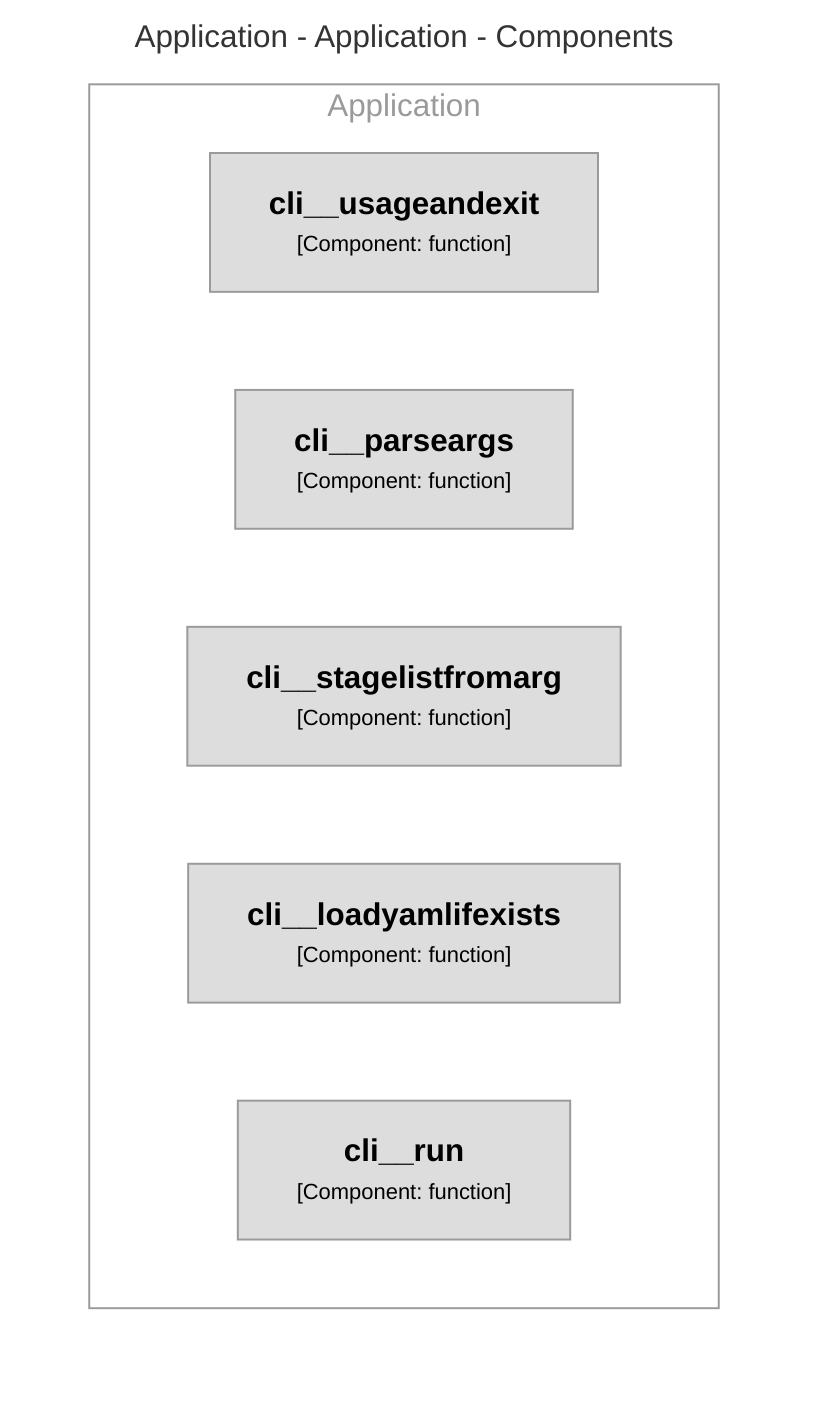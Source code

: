 graph TB
  linkStyle default fill:#ffffff

  subgraph diagram ["Application - Application - Components"]
    style diagram fill:#ffffff,stroke:#ffffff

    subgraph 8 ["Application"]
      style 8 fill:#ffffff,stroke:#9a9a9a,color:#9a9a9a

      16["<div style='font-weight: bold'>cli__usageandexit</div><div style='font-size: 70%; margin-top: 0px'>[Component: function]</div>"]
      style 16 fill:#dddddd,stroke:#9a9a9a,color:#000000
      17["<div style='font-weight: bold'>cli__parseargs</div><div style='font-size: 70%; margin-top: 0px'>[Component: function]</div>"]
      style 17 fill:#dddddd,stroke:#9a9a9a,color:#000000
      18["<div style='font-weight: bold'>cli__stagelistfromarg</div><div style='font-size: 70%; margin-top: 0px'>[Component: function]</div>"]
      style 18 fill:#dddddd,stroke:#9a9a9a,color:#000000
      19["<div style='font-weight: bold'>cli__loadyamlifexists</div><div style='font-size: 70%; margin-top: 0px'>[Component: function]</div>"]
      style 19 fill:#dddddd,stroke:#9a9a9a,color:#000000
      20["<div style='font-weight: bold'>cli__run</div><div style='font-size: 70%; margin-top: 0px'>[Component: function]</div>"]
      style 20 fill:#dddddd,stroke:#9a9a9a,color:#000000
    end

  end